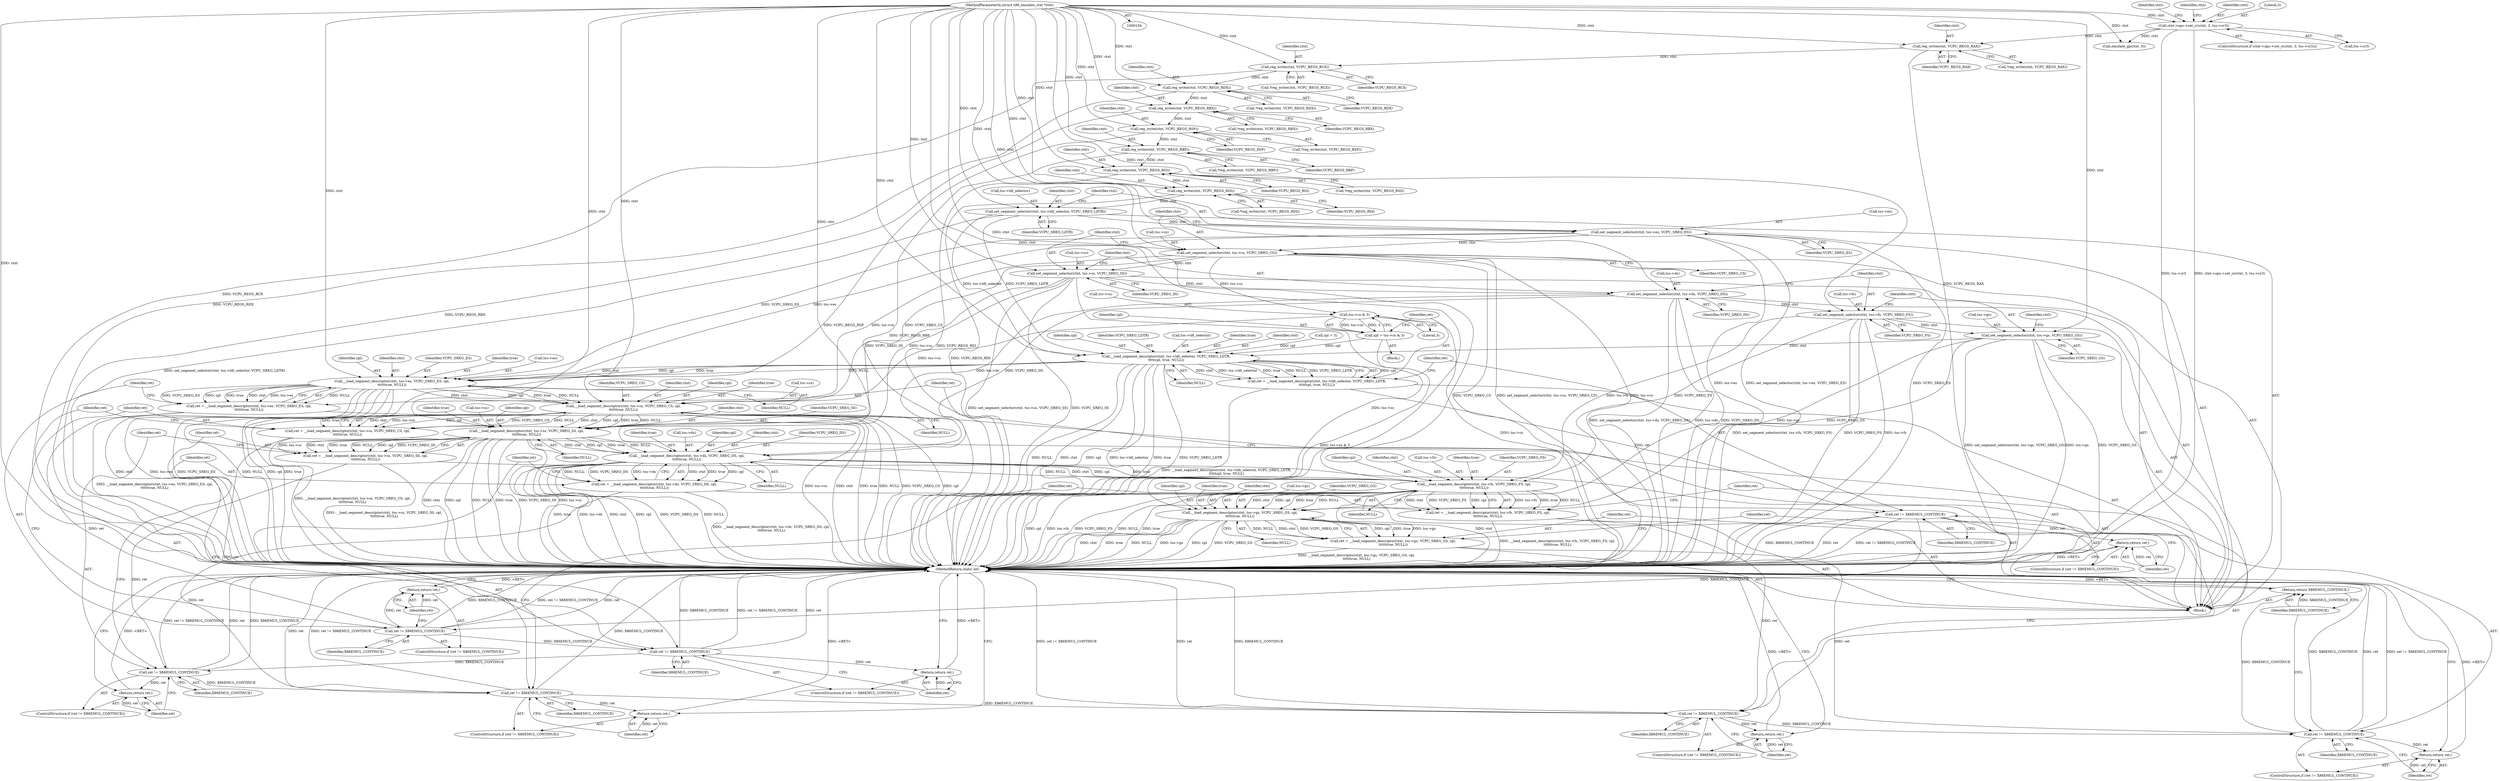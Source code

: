 digraph "0_linux_d1442d85cc30ea75f7d399474ca738e0bc96f715_5@API" {
"1000187" [label="(Call,reg_write(ctxt, VCPU_REGS_RSI))"];
"1000179" [label="(Call,reg_write(ctxt, VCPU_REGS_RBP))"];
"1000171" [label="(Call,reg_write(ctxt, VCPU_REGS_RSP))"];
"1000163" [label="(Call,reg_write(ctxt, VCPU_REGS_RBX))"];
"1000155" [label="(Call,reg_write(ctxt, VCPU_REGS_RDX))"];
"1000147" [label="(Call,reg_write(ctxt, VCPU_REGS_RCX))"];
"1000139" [label="(Call,reg_write(ctxt, VCPU_REGS_RAX))"];
"1000111" [label="(Call,ctxt->ops->set_cr(ctxt, 3, tss->cr3))"];
"1000105" [label="(MethodParameterIn,struct x86_emulate_ctxt *ctxt)"];
"1000195" [label="(Call,reg_write(ctxt, VCPU_REGS_RDI))"];
"1000201" [label="(Call,set_segment_selector(ctxt, tss->ldt_selector, VCPU_SREG_LDTR))"];
"1000207" [label="(Call,set_segment_selector(ctxt, tss->es, VCPU_SREG_ES))"];
"1000213" [label="(Call,set_segment_selector(ctxt, tss->cs, VCPU_SREG_CS))"];
"1000219" [label="(Call,set_segment_selector(ctxt, tss->ss, VCPU_SREG_SS))"];
"1000225" [label="(Call,set_segment_selector(ctxt, tss->ds, VCPU_SREG_DS))"];
"1000231" [label="(Call,set_segment_selector(ctxt, tss->fs, VCPU_SREG_FS))"];
"1000237" [label="(Call,set_segment_selector(ctxt, tss->gs, VCPU_SREG_GS))"];
"1000274" [label="(Call,__load_segment_descriptor(ctxt, tss->ldt_selector, VCPU_SREG_LDTR,\n\t\t\t\t\tcpl, true, NULL))"];
"1000272" [label="(Call,ret = __load_segment_descriptor(ctxt, tss->ldt_selector, VCPU_SREG_LDTR,\n\t\t\t\t\tcpl, true, NULL))"];
"1000284" [label="(Call,ret != X86EMUL_CONTINUE)"];
"1000287" [label="(Return,return ret;)"];
"1000301" [label="(Call,ret != X86EMUL_CONTINUE)"];
"1000304" [label="(Return,return ret;)"];
"1000318" [label="(Call,ret != X86EMUL_CONTINUE)"];
"1000321" [label="(Return,return ret;)"];
"1000335" [label="(Call,ret != X86EMUL_CONTINUE)"];
"1000338" [label="(Return,return ret;)"];
"1000352" [label="(Call,ret != X86EMUL_CONTINUE)"];
"1000355" [label="(Return,return ret;)"];
"1000369" [label="(Call,ret != X86EMUL_CONTINUE)"];
"1000372" [label="(Return,return ret;)"];
"1000386" [label="(Call,ret != X86EMUL_CONTINUE)"];
"1000389" [label="(Return,return ret;)"];
"1000391" [label="(Return,return X86EMUL_CONTINUE;)"];
"1000291" [label="(Call,__load_segment_descriptor(ctxt, tss->es, VCPU_SREG_ES, cpl,\n\t\t\t\t\ttrue, NULL))"];
"1000289" [label="(Call,ret = __load_segment_descriptor(ctxt, tss->es, VCPU_SREG_ES, cpl,\n\t\t\t\t\ttrue, NULL))"];
"1000308" [label="(Call,__load_segment_descriptor(ctxt, tss->cs, VCPU_SREG_CS, cpl,\n\t\t\t\t\ttrue, NULL))"];
"1000306" [label="(Call,ret = __load_segment_descriptor(ctxt, tss->cs, VCPU_SREG_CS, cpl,\n\t\t\t\t\ttrue, NULL))"];
"1000325" [label="(Call,__load_segment_descriptor(ctxt, tss->ss, VCPU_SREG_SS, cpl,\n\t\t\t\t\ttrue, NULL))"];
"1000323" [label="(Call,ret = __load_segment_descriptor(ctxt, tss->ss, VCPU_SREG_SS, cpl,\n\t\t\t\t\ttrue, NULL))"];
"1000342" [label="(Call,__load_segment_descriptor(ctxt, tss->ds, VCPU_SREG_DS, cpl,\n\t\t\t\t\ttrue, NULL))"];
"1000340" [label="(Call,ret = __load_segment_descriptor(ctxt, tss->ds, VCPU_SREG_DS, cpl,\n\t\t\t\t\ttrue, NULL))"];
"1000359" [label="(Call,__load_segment_descriptor(ctxt, tss->fs, VCPU_SREG_FS, cpl,\n\t\t\t\t\ttrue, NULL))"];
"1000357" [label="(Call,ret = __load_segment_descriptor(ctxt, tss->fs, VCPU_SREG_FS, cpl,\n\t\t\t\t\ttrue, NULL))"];
"1000376" [label="(Call,__load_segment_descriptor(ctxt, tss->gs, VCPU_SREG_GS, cpl,\n\t\t\t\t\ttrue, NULL))"];
"1000374" [label="(Call,ret = __load_segment_descriptor(ctxt, tss->gs, VCPU_SREG_GS, cpl,\n\t\t\t\t\ttrue, NULL))"];
"1000267" [label="(Call,tss->cs & 3)"];
"1000265" [label="(Call,cpl = tss->cs & 3)"];
"1000365" [label="(Identifier,cpl)"];
"1000189" [label="(Identifier,VCPU_REGS_RSI)"];
"1000265" [label="(Call,cpl = tss->cs & 3)"];
"1000326" [label="(Identifier,ctxt)"];
"1000382" [label="(Identifier,cpl)"];
"1000274" [label="(Call,__load_segment_descriptor(ctxt, tss->ldt_selector, VCPU_SREG_LDTR,\n\t\t\t\t\tcpl, true, NULL))"];
"1000391" [label="(Return,return X86EMUL_CONTINUE;)"];
"1000308" [label="(Call,__load_segment_descriptor(ctxt, tss->cs, VCPU_SREG_CS, cpl,\n\t\t\t\t\ttrue, NULL))"];
"1000340" [label="(Call,ret = __load_segment_descriptor(ctxt, tss->ds, VCPU_SREG_DS, cpl,\n\t\t\t\t\ttrue, NULL))"];
"1000114" [label="(Call,tss->cr3)"];
"1000197" [label="(Identifier,VCPU_REGS_RDI)"];
"1000288" [label="(Identifier,ret)"];
"1000298" [label="(Identifier,true)"];
"1000371" [label="(Identifier,X86EMUL_CONTINUE)"];
"1000375" [label="(Identifier,ret)"];
"1000286" [label="(Identifier,X86EMUL_CONTINUE)"];
"1000180" [label="(Identifier,ctxt)"];
"1000293" [label="(Call,tss->es)"];
"1000207" [label="(Call,set_segment_selector(ctxt, tss->es, VCPU_SREG_ES))"];
"1000230" [label="(Identifier,VCPU_SREG_DS)"];
"1000304" [label="(Return,return ret;)"];
"1000376" [label="(Call,__load_segment_descriptor(ctxt, tss->gs, VCPU_SREG_GS, cpl,\n\t\t\t\t\ttrue, NULL))"];
"1000187" [label="(Call,reg_write(ctxt, VCPU_REGS_RSI))"];
"1000383" [label="(Identifier,true)"];
"1000377" [label="(Identifier,ctxt)"];
"1000352" [label="(Call,ret != X86EMUL_CONTINUE)"];
"1000313" [label="(Identifier,VCPU_SREG_CS)"];
"1000336" [label="(Identifier,ret)"];
"1000218" [label="(Identifier,VCPU_SREG_CS)"];
"1000360" [label="(Identifier,ctxt)"];
"1000271" [label="(Literal,3)"];
"1000330" [label="(Identifier,VCPU_SREG_SS)"];
"1000139" [label="(Call,reg_write(ctxt, VCPU_REGS_RAX))"];
"1000154" [label="(Call,*reg_write(ctxt, VCPU_REGS_RDX))"];
"1000162" [label="(Call,*reg_write(ctxt, VCPU_REGS_RBX))"];
"1000309" [label="(Identifier,ctxt)"];
"1000314" [label="(Identifier,cpl)"];
"1000188" [label="(Identifier,ctxt)"];
"1000290" [label="(Identifier,ret)"];
"1000285" [label="(Identifier,ret)"];
"1000361" [label="(Call,tss->fs)"];
"1000226" [label="(Identifier,ctxt)"];
"1000307" [label="(Identifier,ret)"];
"1000206" [label="(Identifier,VCPU_SREG_LDTR)"];
"1000359" [label="(Call,__load_segment_descriptor(ctxt, tss->fs, VCPU_SREG_FS, cpl,\n\t\t\t\t\ttrue, NULL))"];
"1000302" [label="(Identifier,ret)"];
"1000179" [label="(Call,reg_write(ctxt, VCPU_REGS_RBP))"];
"1000232" [label="(Identifier,ctxt)"];
"1000356" [label="(Identifier,ret)"];
"1000297" [label="(Identifier,cpl)"];
"1000266" [label="(Identifier,cpl)"];
"1000275" [label="(Identifier,ctxt)"];
"1000212" [label="(Identifier,VCPU_SREG_ES)"];
"1000354" [label="(Identifier,X86EMUL_CONTINUE)"];
"1000236" [label="(Identifier,VCPU_SREG_FS)"];
"1000178" [label="(Call,*reg_write(ctxt, VCPU_REGS_RBP))"];
"1000118" [label="(Call,emulate_gp(ctxt, 0))"];
"1000319" [label="(Identifier,ret)"];
"1000255" [label="(Call,cpl = 3)"];
"1000323" [label="(Call,ret = __load_segment_descriptor(ctxt, tss->ss, VCPU_SREG_SS, cpl,\n\t\t\t\t\ttrue, NULL))"];
"1000173" [label="(Identifier,VCPU_REGS_RSP)"];
"1000147" [label="(Call,reg_write(ctxt, VCPU_REGS_RCX))"];
"1000322" [label="(Identifier,ret)"];
"1000389" [label="(Return,return ret;)"];
"1000370" [label="(Identifier,ret)"];
"1000112" [label="(Identifier,ctxt)"];
"1000227" [label="(Call,tss->ds)"];
"1000349" [label="(Identifier,true)"];
"1000366" [label="(Identifier,true)"];
"1000165" [label="(Identifier,VCPU_REGS_RBX)"];
"1000246" [label="(Identifier,ctxt)"];
"1000238" [label="(Identifier,ctxt)"];
"1000224" [label="(Identifier,VCPU_SREG_SS)"];
"1000172" [label="(Identifier,ctxt)"];
"1000231" [label="(Call,set_segment_selector(ctxt, tss->fs, VCPU_SREG_FS))"];
"1000259" [label="(Block,)"];
"1000353" [label="(Identifier,ret)"];
"1000344" [label="(Call,tss->ds)"];
"1000280" [label="(Identifier,cpl)"];
"1000201" [label="(Call,set_segment_selector(ctxt, tss->ldt_selector, VCPU_SREG_LDTR))"];
"1000209" [label="(Call,tss->es)"];
"1000351" [label="(ControlStructure,if (ret != X86EMUL_CONTINUE))"];
"1000357" [label="(Call,ret = __load_segment_descriptor(ctxt, tss->fs, VCPU_SREG_FS, cpl,\n\t\t\t\t\ttrue, NULL))"];
"1000393" [label="(MethodReturn,static int)"];
"1000164" [label="(Identifier,ctxt)"];
"1000386" [label="(Call,ret != X86EMUL_CONTINUE)"];
"1000373" [label="(Identifier,ret)"];
"1000105" [label="(MethodParameterIn,struct x86_emulate_ctxt *ctxt)"];
"1000140" [label="(Identifier,ctxt)"];
"1000292" [label="(Identifier,ctxt)"];
"1000324" [label="(Identifier,ret)"];
"1000268" [label="(Call,tss->cs)"];
"1000385" [label="(ControlStructure,if (ret != X86EMUL_CONTINUE))"];
"1000279" [label="(Identifier,VCPU_SREG_LDTR)"];
"1000355" [label="(Return,return ret;)"];
"1000368" [label="(ControlStructure,if (ret != X86EMUL_CONTINUE))"];
"1000392" [label="(Identifier,X86EMUL_CONTINUE)"];
"1000221" [label="(Call,tss->ss)"];
"1000299" [label="(Identifier,NULL)"];
"1000237" [label="(Call,set_segment_selector(ctxt, tss->gs, VCPU_SREG_GS))"];
"1000315" [label="(Identifier,true)"];
"1000332" [label="(Identifier,true)"];
"1000110" [label="(ControlStructure,if (ctxt->ops->set_cr(ctxt, 3, tss->cr3)))"];
"1000325" [label="(Call,__load_segment_descriptor(ctxt, tss->ss, VCPU_SREG_SS, cpl,\n\t\t\t\t\ttrue, NULL))"];
"1000113" [label="(Literal,3)"];
"1000141" [label="(Identifier,VCPU_REGS_RAX)"];
"1000276" [label="(Call,tss->ldt_selector)"];
"1000300" [label="(ControlStructure,if (ret != X86EMUL_CONTINUE))"];
"1000387" [label="(Identifier,ret)"];
"1000186" [label="(Call,*reg_write(ctxt, VCPU_REGS_RSI))"];
"1000342" [label="(Call,__load_segment_descriptor(ctxt, tss->ds, VCPU_SREG_DS, cpl,\n\t\t\t\t\ttrue, NULL))"];
"1000208" [label="(Identifier,ctxt)"];
"1000156" [label="(Identifier,ctxt)"];
"1000320" [label="(Identifier,X86EMUL_CONTINUE)"];
"1000272" [label="(Call,ret = __load_segment_descriptor(ctxt, tss->ldt_selector, VCPU_SREG_LDTR,\n\t\t\t\t\tcpl, true, NULL))"];
"1000335" [label="(Call,ret != X86EMUL_CONTINUE)"];
"1000239" [label="(Call,tss->gs)"];
"1000310" [label="(Call,tss->cs)"];
"1000195" [label="(Call,reg_write(ctxt, VCPU_REGS_RDI))"];
"1000348" [label="(Identifier,cpl)"];
"1000334" [label="(ControlStructure,if (ret != X86EMUL_CONTINUE))"];
"1000317" [label="(ControlStructure,if (ret != X86EMUL_CONTINUE))"];
"1000107" [label="(Block,)"];
"1000214" [label="(Identifier,ctxt)"];
"1000364" [label="(Identifier,VCPU_SREG_FS)"];
"1000203" [label="(Call,tss->ldt_selector)"];
"1000233" [label="(Call,tss->fs)"];
"1000296" [label="(Identifier,VCPU_SREG_ES)"];
"1000316" [label="(Identifier,NULL)"];
"1000155" [label="(Call,reg_write(ctxt, VCPU_REGS_RDX))"];
"1000171" [label="(Call,reg_write(ctxt, VCPU_REGS_RSP))"];
"1000202" [label="(Identifier,ctxt)"];
"1000338" [label="(Return,return ret;)"];
"1000146" [label="(Call,*reg_write(ctxt, VCPU_REGS_RCX))"];
"1000305" [label="(Identifier,ret)"];
"1000327" [label="(Call,tss->ss)"];
"1000343" [label="(Identifier,ctxt)"];
"1000111" [label="(Call,ctxt->ops->set_cr(ctxt, 3, tss->cr3))"];
"1000283" [label="(ControlStructure,if (ret != X86EMUL_CONTINUE))"];
"1000138" [label="(Call,*reg_write(ctxt, VCPU_REGS_RAX))"];
"1000220" [label="(Identifier,ctxt)"];
"1000219" [label="(Call,set_segment_selector(ctxt, tss->ss, VCPU_SREG_SS))"];
"1000170" [label="(Call,*reg_write(ctxt, VCPU_REGS_RSP))"];
"1000267" [label="(Call,tss->cs & 3)"];
"1000291" [label="(Call,__load_segment_descriptor(ctxt, tss->es, VCPU_SREG_ES, cpl,\n\t\t\t\t\ttrue, NULL))"];
"1000163" [label="(Call,reg_write(ctxt, VCPU_REGS_RBX))"];
"1000303" [label="(Identifier,X86EMUL_CONTINUE)"];
"1000157" [label="(Identifier,VCPU_REGS_RDX)"];
"1000242" [label="(Identifier,VCPU_SREG_GS)"];
"1000347" [label="(Identifier,VCPU_SREG_DS)"];
"1000333" [label="(Identifier,NULL)"];
"1000194" [label="(Call,*reg_write(ctxt, VCPU_REGS_RDI))"];
"1000196" [label="(Identifier,ctxt)"];
"1000225" [label="(Call,set_segment_selector(ctxt, tss->ds, VCPU_SREG_DS))"];
"1000369" [label="(Call,ret != X86EMUL_CONTINUE)"];
"1000119" [label="(Identifier,ctxt)"];
"1000213" [label="(Call,set_segment_selector(ctxt, tss->cs, VCPU_SREG_CS))"];
"1000284" [label="(Call,ret != X86EMUL_CONTINUE)"];
"1000123" [label="(Identifier,ctxt)"];
"1000388" [label="(Identifier,X86EMUL_CONTINUE)"];
"1000301" [label="(Call,ret != X86EMUL_CONTINUE)"];
"1000318" [label="(Call,ret != X86EMUL_CONTINUE)"];
"1000281" [label="(Identifier,true)"];
"1000390" [label="(Identifier,ret)"];
"1000306" [label="(Call,ret = __load_segment_descriptor(ctxt, tss->cs, VCPU_SREG_CS, cpl,\n\t\t\t\t\ttrue, NULL))"];
"1000367" [label="(Identifier,NULL)"];
"1000282" [label="(Identifier,NULL)"];
"1000149" [label="(Identifier,VCPU_REGS_RCX)"];
"1000287" [label="(Return,return ret;)"];
"1000339" [label="(Identifier,ret)"];
"1000350" [label="(Identifier,NULL)"];
"1000273" [label="(Identifier,ret)"];
"1000378" [label="(Call,tss->gs)"];
"1000289" [label="(Call,ret = __load_segment_descriptor(ctxt, tss->es, VCPU_SREG_ES, cpl,\n\t\t\t\t\ttrue, NULL))"];
"1000358" [label="(Identifier,ret)"];
"1000372" [label="(Return,return ret;)"];
"1000337" [label="(Identifier,X86EMUL_CONTINUE)"];
"1000181" [label="(Identifier,VCPU_REGS_RBP)"];
"1000321" [label="(Return,return ret;)"];
"1000341" [label="(Identifier,ret)"];
"1000381" [label="(Identifier,VCPU_SREG_GS)"];
"1000384" [label="(Identifier,NULL)"];
"1000148" [label="(Identifier,ctxt)"];
"1000331" [label="(Identifier,cpl)"];
"1000215" [label="(Call,tss->cs)"];
"1000374" [label="(Call,ret = __load_segment_descriptor(ctxt, tss->gs, VCPU_SREG_GS, cpl,\n\t\t\t\t\ttrue, NULL))"];
"1000187" -> "1000186"  [label="AST: "];
"1000187" -> "1000189"  [label="CFG: "];
"1000188" -> "1000187"  [label="AST: "];
"1000189" -> "1000187"  [label="AST: "];
"1000186" -> "1000187"  [label="CFG: "];
"1000187" -> "1000393"  [label="DDG: VCPU_REGS_RSI"];
"1000179" -> "1000187"  [label="DDG: ctxt"];
"1000105" -> "1000187"  [label="DDG: ctxt"];
"1000187" -> "1000195"  [label="DDG: ctxt"];
"1000179" -> "1000178"  [label="AST: "];
"1000179" -> "1000181"  [label="CFG: "];
"1000180" -> "1000179"  [label="AST: "];
"1000181" -> "1000179"  [label="AST: "];
"1000178" -> "1000179"  [label="CFG: "];
"1000179" -> "1000393"  [label="DDG: VCPU_REGS_RBP"];
"1000171" -> "1000179"  [label="DDG: ctxt"];
"1000105" -> "1000179"  [label="DDG: ctxt"];
"1000171" -> "1000170"  [label="AST: "];
"1000171" -> "1000173"  [label="CFG: "];
"1000172" -> "1000171"  [label="AST: "];
"1000173" -> "1000171"  [label="AST: "];
"1000170" -> "1000171"  [label="CFG: "];
"1000171" -> "1000393"  [label="DDG: VCPU_REGS_RSP"];
"1000163" -> "1000171"  [label="DDG: ctxt"];
"1000105" -> "1000171"  [label="DDG: ctxt"];
"1000163" -> "1000162"  [label="AST: "];
"1000163" -> "1000165"  [label="CFG: "];
"1000164" -> "1000163"  [label="AST: "];
"1000165" -> "1000163"  [label="AST: "];
"1000162" -> "1000163"  [label="CFG: "];
"1000163" -> "1000393"  [label="DDG: VCPU_REGS_RBX"];
"1000155" -> "1000163"  [label="DDG: ctxt"];
"1000105" -> "1000163"  [label="DDG: ctxt"];
"1000155" -> "1000154"  [label="AST: "];
"1000155" -> "1000157"  [label="CFG: "];
"1000156" -> "1000155"  [label="AST: "];
"1000157" -> "1000155"  [label="AST: "];
"1000154" -> "1000155"  [label="CFG: "];
"1000155" -> "1000393"  [label="DDG: VCPU_REGS_RDX"];
"1000147" -> "1000155"  [label="DDG: ctxt"];
"1000105" -> "1000155"  [label="DDG: ctxt"];
"1000147" -> "1000146"  [label="AST: "];
"1000147" -> "1000149"  [label="CFG: "];
"1000148" -> "1000147"  [label="AST: "];
"1000149" -> "1000147"  [label="AST: "];
"1000146" -> "1000147"  [label="CFG: "];
"1000147" -> "1000393"  [label="DDG: VCPU_REGS_RCX"];
"1000139" -> "1000147"  [label="DDG: ctxt"];
"1000105" -> "1000147"  [label="DDG: ctxt"];
"1000139" -> "1000138"  [label="AST: "];
"1000139" -> "1000141"  [label="CFG: "];
"1000140" -> "1000139"  [label="AST: "];
"1000141" -> "1000139"  [label="AST: "];
"1000138" -> "1000139"  [label="CFG: "];
"1000139" -> "1000393"  [label="DDG: VCPU_REGS_RAX"];
"1000111" -> "1000139"  [label="DDG: ctxt"];
"1000105" -> "1000139"  [label="DDG: ctxt"];
"1000111" -> "1000110"  [label="AST: "];
"1000111" -> "1000114"  [label="CFG: "];
"1000112" -> "1000111"  [label="AST: "];
"1000113" -> "1000111"  [label="AST: "];
"1000114" -> "1000111"  [label="AST: "];
"1000119" -> "1000111"  [label="CFG: "];
"1000123" -> "1000111"  [label="CFG: "];
"1000111" -> "1000393"  [label="DDG: tss->cr3"];
"1000111" -> "1000393"  [label="DDG: ctxt->ops->set_cr(ctxt, 3, tss->cr3)"];
"1000105" -> "1000111"  [label="DDG: ctxt"];
"1000111" -> "1000118"  [label="DDG: ctxt"];
"1000105" -> "1000104"  [label="AST: "];
"1000105" -> "1000393"  [label="DDG: ctxt"];
"1000105" -> "1000118"  [label="DDG: ctxt"];
"1000105" -> "1000195"  [label="DDG: ctxt"];
"1000105" -> "1000201"  [label="DDG: ctxt"];
"1000105" -> "1000207"  [label="DDG: ctxt"];
"1000105" -> "1000213"  [label="DDG: ctxt"];
"1000105" -> "1000219"  [label="DDG: ctxt"];
"1000105" -> "1000225"  [label="DDG: ctxt"];
"1000105" -> "1000231"  [label="DDG: ctxt"];
"1000105" -> "1000237"  [label="DDG: ctxt"];
"1000105" -> "1000274"  [label="DDG: ctxt"];
"1000105" -> "1000291"  [label="DDG: ctxt"];
"1000105" -> "1000308"  [label="DDG: ctxt"];
"1000105" -> "1000325"  [label="DDG: ctxt"];
"1000105" -> "1000342"  [label="DDG: ctxt"];
"1000105" -> "1000359"  [label="DDG: ctxt"];
"1000105" -> "1000376"  [label="DDG: ctxt"];
"1000195" -> "1000194"  [label="AST: "];
"1000195" -> "1000197"  [label="CFG: "];
"1000196" -> "1000195"  [label="AST: "];
"1000197" -> "1000195"  [label="AST: "];
"1000194" -> "1000195"  [label="CFG: "];
"1000195" -> "1000393"  [label="DDG: VCPU_REGS_RDI"];
"1000195" -> "1000201"  [label="DDG: ctxt"];
"1000201" -> "1000107"  [label="AST: "];
"1000201" -> "1000206"  [label="CFG: "];
"1000202" -> "1000201"  [label="AST: "];
"1000203" -> "1000201"  [label="AST: "];
"1000206" -> "1000201"  [label="AST: "];
"1000208" -> "1000201"  [label="CFG: "];
"1000201" -> "1000393"  [label="DDG: set_segment_selector(ctxt, tss->ldt_selector, VCPU_SREG_LDTR)"];
"1000201" -> "1000207"  [label="DDG: ctxt"];
"1000201" -> "1000274"  [label="DDG: tss->ldt_selector"];
"1000201" -> "1000274"  [label="DDG: VCPU_SREG_LDTR"];
"1000207" -> "1000107"  [label="AST: "];
"1000207" -> "1000212"  [label="CFG: "];
"1000208" -> "1000207"  [label="AST: "];
"1000209" -> "1000207"  [label="AST: "];
"1000212" -> "1000207"  [label="AST: "];
"1000214" -> "1000207"  [label="CFG: "];
"1000207" -> "1000393"  [label="DDG: tss->es"];
"1000207" -> "1000393"  [label="DDG: set_segment_selector(ctxt, tss->es, VCPU_SREG_ES)"];
"1000207" -> "1000393"  [label="DDG: VCPU_SREG_ES"];
"1000207" -> "1000213"  [label="DDG: ctxt"];
"1000207" -> "1000291"  [label="DDG: tss->es"];
"1000207" -> "1000291"  [label="DDG: VCPU_SREG_ES"];
"1000213" -> "1000107"  [label="AST: "];
"1000213" -> "1000218"  [label="CFG: "];
"1000214" -> "1000213"  [label="AST: "];
"1000215" -> "1000213"  [label="AST: "];
"1000218" -> "1000213"  [label="AST: "];
"1000220" -> "1000213"  [label="CFG: "];
"1000213" -> "1000393"  [label="DDG: VCPU_SREG_CS"];
"1000213" -> "1000393"  [label="DDG: set_segment_selector(ctxt, tss->cs, VCPU_SREG_CS)"];
"1000213" -> "1000393"  [label="DDG: tss->cs"];
"1000213" -> "1000219"  [label="DDG: ctxt"];
"1000213" -> "1000267"  [label="DDG: tss->cs"];
"1000213" -> "1000308"  [label="DDG: tss->cs"];
"1000213" -> "1000308"  [label="DDG: VCPU_SREG_CS"];
"1000219" -> "1000107"  [label="AST: "];
"1000219" -> "1000224"  [label="CFG: "];
"1000220" -> "1000219"  [label="AST: "];
"1000221" -> "1000219"  [label="AST: "];
"1000224" -> "1000219"  [label="AST: "];
"1000226" -> "1000219"  [label="CFG: "];
"1000219" -> "1000393"  [label="DDG: tss->ss"];
"1000219" -> "1000393"  [label="DDG: set_segment_selector(ctxt, tss->ss, VCPU_SREG_SS)"];
"1000219" -> "1000393"  [label="DDG: VCPU_SREG_SS"];
"1000219" -> "1000225"  [label="DDG: ctxt"];
"1000219" -> "1000325"  [label="DDG: tss->ss"];
"1000219" -> "1000325"  [label="DDG: VCPU_SREG_SS"];
"1000225" -> "1000107"  [label="AST: "];
"1000225" -> "1000230"  [label="CFG: "];
"1000226" -> "1000225"  [label="AST: "];
"1000227" -> "1000225"  [label="AST: "];
"1000230" -> "1000225"  [label="AST: "];
"1000232" -> "1000225"  [label="CFG: "];
"1000225" -> "1000393"  [label="DDG: set_segment_selector(ctxt, tss->ds, VCPU_SREG_DS)"];
"1000225" -> "1000393"  [label="DDG: tss->ds"];
"1000225" -> "1000393"  [label="DDG: VCPU_SREG_DS"];
"1000225" -> "1000231"  [label="DDG: ctxt"];
"1000225" -> "1000342"  [label="DDG: tss->ds"];
"1000225" -> "1000342"  [label="DDG: VCPU_SREG_DS"];
"1000231" -> "1000107"  [label="AST: "];
"1000231" -> "1000236"  [label="CFG: "];
"1000232" -> "1000231"  [label="AST: "];
"1000233" -> "1000231"  [label="AST: "];
"1000236" -> "1000231"  [label="AST: "];
"1000238" -> "1000231"  [label="CFG: "];
"1000231" -> "1000393"  [label="DDG: VCPU_SREG_FS"];
"1000231" -> "1000393"  [label="DDG: tss->fs"];
"1000231" -> "1000393"  [label="DDG: set_segment_selector(ctxt, tss->fs, VCPU_SREG_FS)"];
"1000231" -> "1000237"  [label="DDG: ctxt"];
"1000231" -> "1000359"  [label="DDG: tss->fs"];
"1000231" -> "1000359"  [label="DDG: VCPU_SREG_FS"];
"1000237" -> "1000107"  [label="AST: "];
"1000237" -> "1000242"  [label="CFG: "];
"1000238" -> "1000237"  [label="AST: "];
"1000239" -> "1000237"  [label="AST: "];
"1000242" -> "1000237"  [label="AST: "];
"1000246" -> "1000237"  [label="CFG: "];
"1000237" -> "1000393"  [label="DDG: set_segment_selector(ctxt, tss->gs, VCPU_SREG_GS)"];
"1000237" -> "1000393"  [label="DDG: tss->gs"];
"1000237" -> "1000393"  [label="DDG: VCPU_SREG_GS"];
"1000237" -> "1000274"  [label="DDG: ctxt"];
"1000237" -> "1000376"  [label="DDG: tss->gs"];
"1000237" -> "1000376"  [label="DDG: VCPU_SREG_GS"];
"1000274" -> "1000272"  [label="AST: "];
"1000274" -> "1000282"  [label="CFG: "];
"1000275" -> "1000274"  [label="AST: "];
"1000276" -> "1000274"  [label="AST: "];
"1000279" -> "1000274"  [label="AST: "];
"1000280" -> "1000274"  [label="AST: "];
"1000281" -> "1000274"  [label="AST: "];
"1000282" -> "1000274"  [label="AST: "];
"1000272" -> "1000274"  [label="CFG: "];
"1000274" -> "1000393"  [label="DDG: NULL"];
"1000274" -> "1000393"  [label="DDG: ctxt"];
"1000274" -> "1000393"  [label="DDG: cpl"];
"1000274" -> "1000393"  [label="DDG: tss->ldt_selector"];
"1000274" -> "1000393"  [label="DDG: true"];
"1000274" -> "1000393"  [label="DDG: VCPU_SREG_LDTR"];
"1000274" -> "1000272"  [label="DDG: cpl"];
"1000274" -> "1000272"  [label="DDG: ctxt"];
"1000274" -> "1000272"  [label="DDG: tss->ldt_selector"];
"1000274" -> "1000272"  [label="DDG: true"];
"1000274" -> "1000272"  [label="DDG: NULL"];
"1000274" -> "1000272"  [label="DDG: VCPU_SREG_LDTR"];
"1000265" -> "1000274"  [label="DDG: cpl"];
"1000255" -> "1000274"  [label="DDG: cpl"];
"1000274" -> "1000291"  [label="DDG: ctxt"];
"1000274" -> "1000291"  [label="DDG: cpl"];
"1000274" -> "1000291"  [label="DDG: true"];
"1000274" -> "1000291"  [label="DDG: NULL"];
"1000272" -> "1000107"  [label="AST: "];
"1000273" -> "1000272"  [label="AST: "];
"1000285" -> "1000272"  [label="CFG: "];
"1000272" -> "1000393"  [label="DDG: __load_segment_descriptor(ctxt, tss->ldt_selector, VCPU_SREG_LDTR,\n\t\t\t\t\tcpl, true, NULL)"];
"1000272" -> "1000284"  [label="DDG: ret"];
"1000284" -> "1000283"  [label="AST: "];
"1000284" -> "1000286"  [label="CFG: "];
"1000285" -> "1000284"  [label="AST: "];
"1000286" -> "1000284"  [label="AST: "];
"1000288" -> "1000284"  [label="CFG: "];
"1000290" -> "1000284"  [label="CFG: "];
"1000284" -> "1000393"  [label="DDG: X86EMUL_CONTINUE"];
"1000284" -> "1000393"  [label="DDG: ret"];
"1000284" -> "1000393"  [label="DDG: ret != X86EMUL_CONTINUE"];
"1000284" -> "1000287"  [label="DDG: ret"];
"1000284" -> "1000301"  [label="DDG: X86EMUL_CONTINUE"];
"1000287" -> "1000283"  [label="AST: "];
"1000287" -> "1000288"  [label="CFG: "];
"1000288" -> "1000287"  [label="AST: "];
"1000393" -> "1000287"  [label="CFG: "];
"1000287" -> "1000393"  [label="DDG: <RET>"];
"1000288" -> "1000287"  [label="DDG: ret"];
"1000301" -> "1000300"  [label="AST: "];
"1000301" -> "1000303"  [label="CFG: "];
"1000302" -> "1000301"  [label="AST: "];
"1000303" -> "1000301"  [label="AST: "];
"1000305" -> "1000301"  [label="CFG: "];
"1000307" -> "1000301"  [label="CFG: "];
"1000301" -> "1000393"  [label="DDG: X86EMUL_CONTINUE"];
"1000301" -> "1000393"  [label="DDG: ret != X86EMUL_CONTINUE"];
"1000301" -> "1000393"  [label="DDG: ret"];
"1000289" -> "1000301"  [label="DDG: ret"];
"1000301" -> "1000304"  [label="DDG: ret"];
"1000301" -> "1000318"  [label="DDG: X86EMUL_CONTINUE"];
"1000304" -> "1000300"  [label="AST: "];
"1000304" -> "1000305"  [label="CFG: "];
"1000305" -> "1000304"  [label="AST: "];
"1000393" -> "1000304"  [label="CFG: "];
"1000304" -> "1000393"  [label="DDG: <RET>"];
"1000305" -> "1000304"  [label="DDG: ret"];
"1000318" -> "1000317"  [label="AST: "];
"1000318" -> "1000320"  [label="CFG: "];
"1000319" -> "1000318"  [label="AST: "];
"1000320" -> "1000318"  [label="AST: "];
"1000322" -> "1000318"  [label="CFG: "];
"1000324" -> "1000318"  [label="CFG: "];
"1000318" -> "1000393"  [label="DDG: ret != X86EMUL_CONTINUE"];
"1000318" -> "1000393"  [label="DDG: ret"];
"1000318" -> "1000393"  [label="DDG: X86EMUL_CONTINUE"];
"1000306" -> "1000318"  [label="DDG: ret"];
"1000318" -> "1000321"  [label="DDG: ret"];
"1000318" -> "1000335"  [label="DDG: X86EMUL_CONTINUE"];
"1000321" -> "1000317"  [label="AST: "];
"1000321" -> "1000322"  [label="CFG: "];
"1000322" -> "1000321"  [label="AST: "];
"1000393" -> "1000321"  [label="CFG: "];
"1000321" -> "1000393"  [label="DDG: <RET>"];
"1000322" -> "1000321"  [label="DDG: ret"];
"1000335" -> "1000334"  [label="AST: "];
"1000335" -> "1000337"  [label="CFG: "];
"1000336" -> "1000335"  [label="AST: "];
"1000337" -> "1000335"  [label="AST: "];
"1000339" -> "1000335"  [label="CFG: "];
"1000341" -> "1000335"  [label="CFG: "];
"1000335" -> "1000393"  [label="DDG: ret"];
"1000335" -> "1000393"  [label="DDG: X86EMUL_CONTINUE"];
"1000335" -> "1000393"  [label="DDG: ret != X86EMUL_CONTINUE"];
"1000323" -> "1000335"  [label="DDG: ret"];
"1000335" -> "1000338"  [label="DDG: ret"];
"1000335" -> "1000352"  [label="DDG: X86EMUL_CONTINUE"];
"1000338" -> "1000334"  [label="AST: "];
"1000338" -> "1000339"  [label="CFG: "];
"1000339" -> "1000338"  [label="AST: "];
"1000393" -> "1000338"  [label="CFG: "];
"1000338" -> "1000393"  [label="DDG: <RET>"];
"1000339" -> "1000338"  [label="DDG: ret"];
"1000352" -> "1000351"  [label="AST: "];
"1000352" -> "1000354"  [label="CFG: "];
"1000353" -> "1000352"  [label="AST: "];
"1000354" -> "1000352"  [label="AST: "];
"1000356" -> "1000352"  [label="CFG: "];
"1000358" -> "1000352"  [label="CFG: "];
"1000352" -> "1000393"  [label="DDG: ret"];
"1000352" -> "1000393"  [label="DDG: ret != X86EMUL_CONTINUE"];
"1000352" -> "1000393"  [label="DDG: X86EMUL_CONTINUE"];
"1000340" -> "1000352"  [label="DDG: ret"];
"1000352" -> "1000355"  [label="DDG: ret"];
"1000352" -> "1000369"  [label="DDG: X86EMUL_CONTINUE"];
"1000355" -> "1000351"  [label="AST: "];
"1000355" -> "1000356"  [label="CFG: "];
"1000356" -> "1000355"  [label="AST: "];
"1000393" -> "1000355"  [label="CFG: "];
"1000355" -> "1000393"  [label="DDG: <RET>"];
"1000356" -> "1000355"  [label="DDG: ret"];
"1000369" -> "1000368"  [label="AST: "];
"1000369" -> "1000371"  [label="CFG: "];
"1000370" -> "1000369"  [label="AST: "];
"1000371" -> "1000369"  [label="AST: "];
"1000373" -> "1000369"  [label="CFG: "];
"1000375" -> "1000369"  [label="CFG: "];
"1000369" -> "1000393"  [label="DDG: ret != X86EMUL_CONTINUE"];
"1000369" -> "1000393"  [label="DDG: ret"];
"1000369" -> "1000393"  [label="DDG: X86EMUL_CONTINUE"];
"1000357" -> "1000369"  [label="DDG: ret"];
"1000369" -> "1000372"  [label="DDG: ret"];
"1000369" -> "1000386"  [label="DDG: X86EMUL_CONTINUE"];
"1000372" -> "1000368"  [label="AST: "];
"1000372" -> "1000373"  [label="CFG: "];
"1000373" -> "1000372"  [label="AST: "];
"1000393" -> "1000372"  [label="CFG: "];
"1000372" -> "1000393"  [label="DDG: <RET>"];
"1000373" -> "1000372"  [label="DDG: ret"];
"1000386" -> "1000385"  [label="AST: "];
"1000386" -> "1000388"  [label="CFG: "];
"1000387" -> "1000386"  [label="AST: "];
"1000388" -> "1000386"  [label="AST: "];
"1000390" -> "1000386"  [label="CFG: "];
"1000392" -> "1000386"  [label="CFG: "];
"1000386" -> "1000393"  [label="DDG: X86EMUL_CONTINUE"];
"1000386" -> "1000393"  [label="DDG: ret"];
"1000386" -> "1000393"  [label="DDG: ret != X86EMUL_CONTINUE"];
"1000374" -> "1000386"  [label="DDG: ret"];
"1000386" -> "1000389"  [label="DDG: ret"];
"1000386" -> "1000391"  [label="DDG: X86EMUL_CONTINUE"];
"1000389" -> "1000385"  [label="AST: "];
"1000389" -> "1000390"  [label="CFG: "];
"1000390" -> "1000389"  [label="AST: "];
"1000393" -> "1000389"  [label="CFG: "];
"1000389" -> "1000393"  [label="DDG: <RET>"];
"1000390" -> "1000389"  [label="DDG: ret"];
"1000391" -> "1000107"  [label="AST: "];
"1000391" -> "1000392"  [label="CFG: "];
"1000392" -> "1000391"  [label="AST: "];
"1000393" -> "1000391"  [label="CFG: "];
"1000391" -> "1000393"  [label="DDG: <RET>"];
"1000392" -> "1000391"  [label="DDG: X86EMUL_CONTINUE"];
"1000291" -> "1000289"  [label="AST: "];
"1000291" -> "1000299"  [label="CFG: "];
"1000292" -> "1000291"  [label="AST: "];
"1000293" -> "1000291"  [label="AST: "];
"1000296" -> "1000291"  [label="AST: "];
"1000297" -> "1000291"  [label="AST: "];
"1000298" -> "1000291"  [label="AST: "];
"1000299" -> "1000291"  [label="AST: "];
"1000289" -> "1000291"  [label="CFG: "];
"1000291" -> "1000393"  [label="DDG: true"];
"1000291" -> "1000393"  [label="DDG: ctxt"];
"1000291" -> "1000393"  [label="DDG: tss->es"];
"1000291" -> "1000393"  [label="DDG: VCPU_SREG_ES"];
"1000291" -> "1000393"  [label="DDG: NULL"];
"1000291" -> "1000393"  [label="DDG: cpl"];
"1000291" -> "1000289"  [label="DDG: NULL"];
"1000291" -> "1000289"  [label="DDG: VCPU_SREG_ES"];
"1000291" -> "1000289"  [label="DDG: cpl"];
"1000291" -> "1000289"  [label="DDG: true"];
"1000291" -> "1000289"  [label="DDG: ctxt"];
"1000291" -> "1000289"  [label="DDG: tss->es"];
"1000291" -> "1000308"  [label="DDG: ctxt"];
"1000291" -> "1000308"  [label="DDG: cpl"];
"1000291" -> "1000308"  [label="DDG: true"];
"1000291" -> "1000308"  [label="DDG: NULL"];
"1000289" -> "1000107"  [label="AST: "];
"1000290" -> "1000289"  [label="AST: "];
"1000302" -> "1000289"  [label="CFG: "];
"1000289" -> "1000393"  [label="DDG: __load_segment_descriptor(ctxt, tss->es, VCPU_SREG_ES, cpl,\n\t\t\t\t\ttrue, NULL)"];
"1000308" -> "1000306"  [label="AST: "];
"1000308" -> "1000316"  [label="CFG: "];
"1000309" -> "1000308"  [label="AST: "];
"1000310" -> "1000308"  [label="AST: "];
"1000313" -> "1000308"  [label="AST: "];
"1000314" -> "1000308"  [label="AST: "];
"1000315" -> "1000308"  [label="AST: "];
"1000316" -> "1000308"  [label="AST: "];
"1000306" -> "1000308"  [label="CFG: "];
"1000308" -> "1000393"  [label="DDG: tss->cs"];
"1000308" -> "1000393"  [label="DDG: ctxt"];
"1000308" -> "1000393"  [label="DDG: true"];
"1000308" -> "1000393"  [label="DDG: NULL"];
"1000308" -> "1000393"  [label="DDG: VCPU_SREG_CS"];
"1000308" -> "1000393"  [label="DDG: cpl"];
"1000308" -> "1000306"  [label="DDG: ctxt"];
"1000308" -> "1000306"  [label="DDG: tss->cs"];
"1000308" -> "1000306"  [label="DDG: cpl"];
"1000308" -> "1000306"  [label="DDG: VCPU_SREG_CS"];
"1000308" -> "1000306"  [label="DDG: NULL"];
"1000308" -> "1000306"  [label="DDG: true"];
"1000267" -> "1000308"  [label="DDG: tss->cs"];
"1000308" -> "1000325"  [label="DDG: ctxt"];
"1000308" -> "1000325"  [label="DDG: cpl"];
"1000308" -> "1000325"  [label="DDG: true"];
"1000308" -> "1000325"  [label="DDG: NULL"];
"1000306" -> "1000107"  [label="AST: "];
"1000307" -> "1000306"  [label="AST: "];
"1000319" -> "1000306"  [label="CFG: "];
"1000306" -> "1000393"  [label="DDG: __load_segment_descriptor(ctxt, tss->cs, VCPU_SREG_CS, cpl,\n\t\t\t\t\ttrue, NULL)"];
"1000325" -> "1000323"  [label="AST: "];
"1000325" -> "1000333"  [label="CFG: "];
"1000326" -> "1000325"  [label="AST: "];
"1000327" -> "1000325"  [label="AST: "];
"1000330" -> "1000325"  [label="AST: "];
"1000331" -> "1000325"  [label="AST: "];
"1000332" -> "1000325"  [label="AST: "];
"1000333" -> "1000325"  [label="AST: "];
"1000323" -> "1000325"  [label="CFG: "];
"1000325" -> "1000393"  [label="DDG: ctxt"];
"1000325" -> "1000393"  [label="DDG: cpl"];
"1000325" -> "1000393"  [label="DDG: NULL"];
"1000325" -> "1000393"  [label="DDG: true"];
"1000325" -> "1000393"  [label="DDG: VCPU_SREG_SS"];
"1000325" -> "1000393"  [label="DDG: tss->ss"];
"1000325" -> "1000323"  [label="DDG: tss->ss"];
"1000325" -> "1000323"  [label="DDG: ctxt"];
"1000325" -> "1000323"  [label="DDG: true"];
"1000325" -> "1000323"  [label="DDG: NULL"];
"1000325" -> "1000323"  [label="DDG: cpl"];
"1000325" -> "1000323"  [label="DDG: VCPU_SREG_SS"];
"1000325" -> "1000342"  [label="DDG: ctxt"];
"1000325" -> "1000342"  [label="DDG: cpl"];
"1000325" -> "1000342"  [label="DDG: true"];
"1000325" -> "1000342"  [label="DDG: NULL"];
"1000323" -> "1000107"  [label="AST: "];
"1000324" -> "1000323"  [label="AST: "];
"1000336" -> "1000323"  [label="CFG: "];
"1000323" -> "1000393"  [label="DDG: __load_segment_descriptor(ctxt, tss->ss, VCPU_SREG_SS, cpl,\n\t\t\t\t\ttrue, NULL)"];
"1000342" -> "1000340"  [label="AST: "];
"1000342" -> "1000350"  [label="CFG: "];
"1000343" -> "1000342"  [label="AST: "];
"1000344" -> "1000342"  [label="AST: "];
"1000347" -> "1000342"  [label="AST: "];
"1000348" -> "1000342"  [label="AST: "];
"1000349" -> "1000342"  [label="AST: "];
"1000350" -> "1000342"  [label="AST: "];
"1000340" -> "1000342"  [label="CFG: "];
"1000342" -> "1000393"  [label="DDG: true"];
"1000342" -> "1000393"  [label="DDG: tss->ds"];
"1000342" -> "1000393"  [label="DDG: ctxt"];
"1000342" -> "1000393"  [label="DDG: cpl"];
"1000342" -> "1000393"  [label="DDG: VCPU_SREG_DS"];
"1000342" -> "1000393"  [label="DDG: NULL"];
"1000342" -> "1000340"  [label="DDG: ctxt"];
"1000342" -> "1000340"  [label="DDG: true"];
"1000342" -> "1000340"  [label="DDG: cpl"];
"1000342" -> "1000340"  [label="DDG: NULL"];
"1000342" -> "1000340"  [label="DDG: VCPU_SREG_DS"];
"1000342" -> "1000340"  [label="DDG: tss->ds"];
"1000342" -> "1000359"  [label="DDG: ctxt"];
"1000342" -> "1000359"  [label="DDG: cpl"];
"1000342" -> "1000359"  [label="DDG: true"];
"1000342" -> "1000359"  [label="DDG: NULL"];
"1000340" -> "1000107"  [label="AST: "];
"1000341" -> "1000340"  [label="AST: "];
"1000353" -> "1000340"  [label="CFG: "];
"1000340" -> "1000393"  [label="DDG: __load_segment_descriptor(ctxt, tss->ds, VCPU_SREG_DS, cpl,\n\t\t\t\t\ttrue, NULL)"];
"1000359" -> "1000357"  [label="AST: "];
"1000359" -> "1000367"  [label="CFG: "];
"1000360" -> "1000359"  [label="AST: "];
"1000361" -> "1000359"  [label="AST: "];
"1000364" -> "1000359"  [label="AST: "];
"1000365" -> "1000359"  [label="AST: "];
"1000366" -> "1000359"  [label="AST: "];
"1000367" -> "1000359"  [label="AST: "];
"1000357" -> "1000359"  [label="CFG: "];
"1000359" -> "1000393"  [label="DDG: cpl"];
"1000359" -> "1000393"  [label="DDG: tss->fs"];
"1000359" -> "1000393"  [label="DDG: VCPU_SREG_FS"];
"1000359" -> "1000393"  [label="DDG: NULL"];
"1000359" -> "1000393"  [label="DDG: true"];
"1000359" -> "1000393"  [label="DDG: ctxt"];
"1000359" -> "1000357"  [label="DDG: tss->fs"];
"1000359" -> "1000357"  [label="DDG: true"];
"1000359" -> "1000357"  [label="DDG: NULL"];
"1000359" -> "1000357"  [label="DDG: ctxt"];
"1000359" -> "1000357"  [label="DDG: VCPU_SREG_FS"];
"1000359" -> "1000357"  [label="DDG: cpl"];
"1000359" -> "1000376"  [label="DDG: ctxt"];
"1000359" -> "1000376"  [label="DDG: cpl"];
"1000359" -> "1000376"  [label="DDG: true"];
"1000359" -> "1000376"  [label="DDG: NULL"];
"1000357" -> "1000107"  [label="AST: "];
"1000358" -> "1000357"  [label="AST: "];
"1000370" -> "1000357"  [label="CFG: "];
"1000357" -> "1000393"  [label="DDG: __load_segment_descriptor(ctxt, tss->fs, VCPU_SREG_FS, cpl,\n\t\t\t\t\ttrue, NULL)"];
"1000376" -> "1000374"  [label="AST: "];
"1000376" -> "1000384"  [label="CFG: "];
"1000377" -> "1000376"  [label="AST: "];
"1000378" -> "1000376"  [label="AST: "];
"1000381" -> "1000376"  [label="AST: "];
"1000382" -> "1000376"  [label="AST: "];
"1000383" -> "1000376"  [label="AST: "];
"1000384" -> "1000376"  [label="AST: "];
"1000374" -> "1000376"  [label="CFG: "];
"1000376" -> "1000393"  [label="DDG: ctxt"];
"1000376" -> "1000393"  [label="DDG: true"];
"1000376" -> "1000393"  [label="DDG: NULL"];
"1000376" -> "1000393"  [label="DDG: tss->gs"];
"1000376" -> "1000393"  [label="DDG: cpl"];
"1000376" -> "1000393"  [label="DDG: VCPU_SREG_GS"];
"1000376" -> "1000374"  [label="DDG: cpl"];
"1000376" -> "1000374"  [label="DDG: true"];
"1000376" -> "1000374"  [label="DDG: tss->gs"];
"1000376" -> "1000374"  [label="DDG: NULL"];
"1000376" -> "1000374"  [label="DDG: ctxt"];
"1000376" -> "1000374"  [label="DDG: VCPU_SREG_GS"];
"1000374" -> "1000107"  [label="AST: "];
"1000375" -> "1000374"  [label="AST: "];
"1000387" -> "1000374"  [label="CFG: "];
"1000374" -> "1000393"  [label="DDG: __load_segment_descriptor(ctxt, tss->gs, VCPU_SREG_GS, cpl,\n\t\t\t\t\ttrue, NULL)"];
"1000267" -> "1000265"  [label="AST: "];
"1000267" -> "1000271"  [label="CFG: "];
"1000268" -> "1000267"  [label="AST: "];
"1000271" -> "1000267"  [label="AST: "];
"1000265" -> "1000267"  [label="CFG: "];
"1000267" -> "1000393"  [label="DDG: tss->cs"];
"1000267" -> "1000265"  [label="DDG: tss->cs"];
"1000267" -> "1000265"  [label="DDG: 3"];
"1000265" -> "1000259"  [label="AST: "];
"1000266" -> "1000265"  [label="AST: "];
"1000273" -> "1000265"  [label="CFG: "];
"1000265" -> "1000393"  [label="DDG: tss->cs & 3"];
}
